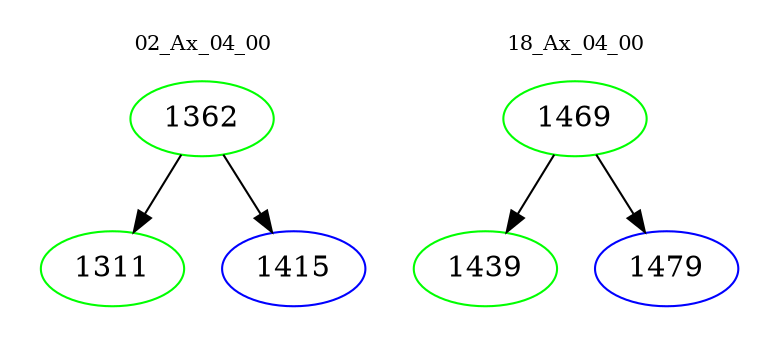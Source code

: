 digraph{
subgraph cluster_0 {
color = white
label = "02_Ax_04_00";
fontsize=10;
T0_1362 [label="1362", color="green"]
T0_1362 -> T0_1311 [color="black"]
T0_1311 [label="1311", color="green"]
T0_1362 -> T0_1415 [color="black"]
T0_1415 [label="1415", color="blue"]
}
subgraph cluster_1 {
color = white
label = "18_Ax_04_00";
fontsize=10;
T1_1469 [label="1469", color="green"]
T1_1469 -> T1_1439 [color="black"]
T1_1439 [label="1439", color="green"]
T1_1469 -> T1_1479 [color="black"]
T1_1479 [label="1479", color="blue"]
}
}
